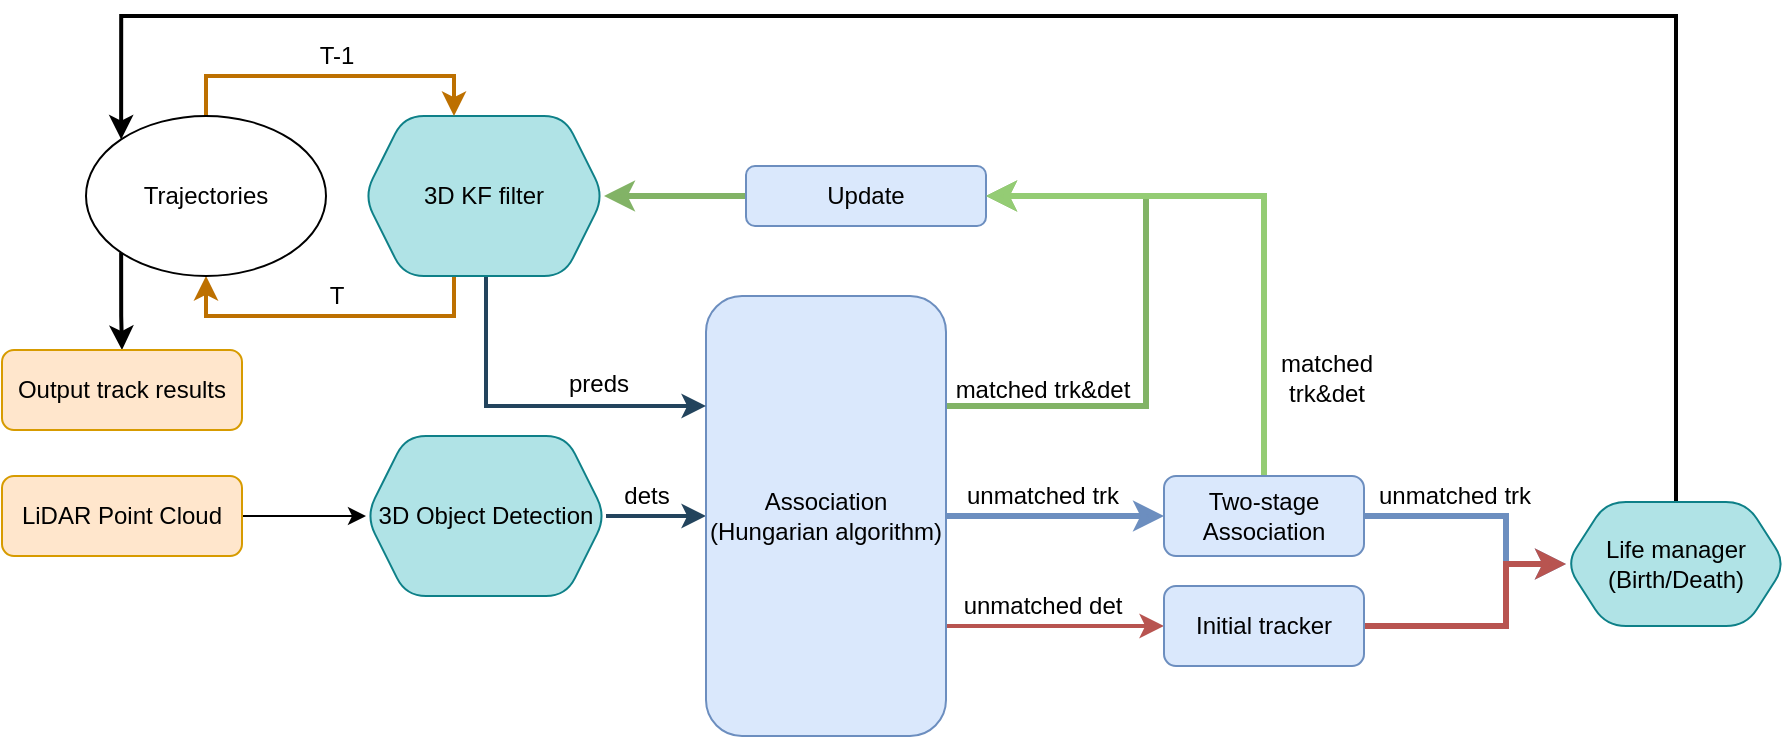 <mxfile version="16.2.4" type="github">
  <diagram id="C5RBs43oDa-KdzZeNtuy" name="Page-1">
    <mxGraphModel dx="1038" dy="531" grid="1" gridSize="10" guides="1" tooltips="1" connect="1" arrows="1" fold="1" page="1" pageScale="1" pageWidth="827" pageHeight="1169" math="0" shadow="0">
      <root>
        <mxCell id="WIyWlLk6GJQsqaUBKTNV-0" />
        <mxCell id="WIyWlLk6GJQsqaUBKTNV-1" parent="WIyWlLk6GJQsqaUBKTNV-0" />
        <mxCell id="XNZ87E2vgGM-sgGiQTWo-1" value="" style="edgeStyle=orthogonalEdgeStyle;rounded=0;orthogonalLoop=1;jettySize=auto;html=1;" edge="1" parent="WIyWlLk6GJQsqaUBKTNV-1" source="WIyWlLk6GJQsqaUBKTNV-3" target="XNZ87E2vgGM-sgGiQTWo-0">
          <mxGeometry relative="1" as="geometry" />
        </mxCell>
        <mxCell id="WIyWlLk6GJQsqaUBKTNV-3" value="LiDAR Point Cloud" style="rounded=1;whiteSpace=wrap;html=1;fontSize=12;glass=0;strokeWidth=1;shadow=0;fillColor=#ffe6cc;strokeColor=#d79b00;" parent="WIyWlLk6GJQsqaUBKTNV-1" vertex="1">
          <mxGeometry x="50" y="280" width="120" height="40" as="geometry" />
        </mxCell>
        <mxCell id="XNZ87E2vgGM-sgGiQTWo-3" value="" style="edgeStyle=orthogonalEdgeStyle;rounded=0;orthogonalLoop=1;jettySize=auto;html=1;strokeWidth=2;fillColor=#bac8d3;strokeColor=#23445d;" edge="1" parent="WIyWlLk6GJQsqaUBKTNV-1" source="XNZ87E2vgGM-sgGiQTWo-0" target="XNZ87E2vgGM-sgGiQTWo-2">
          <mxGeometry relative="1" as="geometry" />
        </mxCell>
        <mxCell id="XNZ87E2vgGM-sgGiQTWo-0" value="3D Object Detection" style="shape=hexagon;perimeter=hexagonPerimeter2;whiteSpace=wrap;html=1;fixedSize=1;rounded=1;glass=0;strokeWidth=1;shadow=0;fillColor=#b0e3e6;strokeColor=#0e8088;" vertex="1" parent="WIyWlLk6GJQsqaUBKTNV-1">
          <mxGeometry x="232" y="260" width="120" height="80" as="geometry" />
        </mxCell>
        <mxCell id="XNZ87E2vgGM-sgGiQTWo-5" style="edgeStyle=orthogonalEdgeStyle;rounded=0;orthogonalLoop=1;jettySize=auto;html=1;exitX=1;exitY=0.25;exitDx=0;exitDy=0;fillColor=#d5e8d4;strokeColor=#82b366;strokeWidth=3;entryX=1;entryY=0.5;entryDx=0;entryDy=0;" edge="1" parent="WIyWlLk6GJQsqaUBKTNV-1" source="XNZ87E2vgGM-sgGiQTWo-2" target="XNZ87E2vgGM-sgGiQTWo-19">
          <mxGeometry relative="1" as="geometry">
            <mxPoint x="642" y="245" as="targetPoint" />
            <Array as="points">
              <mxPoint x="622" y="245" />
              <mxPoint x="622" y="140" />
            </Array>
          </mxGeometry>
        </mxCell>
        <mxCell id="XNZ87E2vgGM-sgGiQTWo-6" style="edgeStyle=orthogonalEdgeStyle;rounded=0;orthogonalLoop=1;jettySize=auto;html=1;exitX=1;exitY=0.5;exitDx=0;exitDy=0;strokeWidth=3;fillColor=#dae8fc;strokeColor=#6c8ebf;entryX=0;entryY=0.5;entryDx=0;entryDy=0;" edge="1" parent="WIyWlLk6GJQsqaUBKTNV-1" source="XNZ87E2vgGM-sgGiQTWo-2" target="XNZ87E2vgGM-sgGiQTWo-21">
          <mxGeometry relative="1" as="geometry">
            <mxPoint x="632" y="300" as="targetPoint" />
          </mxGeometry>
        </mxCell>
        <mxCell id="XNZ87E2vgGM-sgGiQTWo-33" style="edgeStyle=orthogonalEdgeStyle;rounded=0;sketch=0;orthogonalLoop=1;jettySize=auto;html=1;exitX=1;exitY=0.75;exitDx=0;exitDy=0;entryX=0;entryY=0.5;entryDx=0;entryDy=0;shadow=0;strokeColor=#b85450;strokeWidth=2;fillColor=#f8cecc;" edge="1" parent="WIyWlLk6GJQsqaUBKTNV-1" source="XNZ87E2vgGM-sgGiQTWo-2" target="XNZ87E2vgGM-sgGiQTWo-22">
          <mxGeometry relative="1" as="geometry" />
        </mxCell>
        <mxCell id="XNZ87E2vgGM-sgGiQTWo-2" value="Association&lt;br&gt;(Hungarian algorithm)" style="whiteSpace=wrap;html=1;fillColor=#dae8fc;strokeColor=#6c8ebf;rounded=1;glass=0;strokeWidth=1;shadow=0;" vertex="1" parent="WIyWlLk6GJQsqaUBKTNV-1">
          <mxGeometry x="402" y="190" width="120" height="220" as="geometry" />
        </mxCell>
        <mxCell id="XNZ87E2vgGM-sgGiQTWo-8" value="matched trk&amp;amp;det" style="text;html=1;align=center;verticalAlign=middle;resizable=0;points=[];autosize=1;strokeColor=none;fillColor=none;" vertex="1" parent="WIyWlLk6GJQsqaUBKTNV-1">
          <mxGeometry x="520" y="227" width="100" height="20" as="geometry" />
        </mxCell>
        <mxCell id="XNZ87E2vgGM-sgGiQTWo-9" value="unmatched trk" style="text;html=1;align=center;verticalAlign=middle;resizable=0;points=[];autosize=1;strokeColor=none;fillColor=none;" vertex="1" parent="WIyWlLk6GJQsqaUBKTNV-1">
          <mxGeometry x="525" y="280" width="90" height="20" as="geometry" />
        </mxCell>
        <mxCell id="XNZ87E2vgGM-sgGiQTWo-10" value="unmatched det" style="text;html=1;align=center;verticalAlign=middle;resizable=0;points=[];autosize=1;strokeColor=none;fillColor=none;" vertex="1" parent="WIyWlLk6GJQsqaUBKTNV-1">
          <mxGeometry x="525" y="335" width="90" height="20" as="geometry" />
        </mxCell>
        <mxCell id="XNZ87E2vgGM-sgGiQTWo-13" value="dets" style="text;html=1;align=center;verticalAlign=middle;resizable=0;points=[];autosize=1;strokeColor=none;fillColor=none;" vertex="1" parent="WIyWlLk6GJQsqaUBKTNV-1">
          <mxGeometry x="352" y="280" width="40" height="20" as="geometry" />
        </mxCell>
        <mxCell id="XNZ87E2vgGM-sgGiQTWo-17" style="edgeStyle=orthogonalEdgeStyle;rounded=0;orthogonalLoop=1;jettySize=auto;html=1;entryX=0;entryY=0.25;entryDx=0;entryDy=0;strokeWidth=2;exitX=0.5;exitY=1;exitDx=0;exitDy=0;fillColor=#bac8d3;strokeColor=#23445d;" edge="1" parent="WIyWlLk6GJQsqaUBKTNV-1" source="XNZ87E2vgGM-sgGiQTWo-16" target="XNZ87E2vgGM-sgGiQTWo-2">
          <mxGeometry relative="1" as="geometry">
            <Array as="points">
              <mxPoint x="292" y="245" />
            </Array>
          </mxGeometry>
        </mxCell>
        <mxCell id="XNZ87E2vgGM-sgGiQTWo-29" style="edgeStyle=orthogonalEdgeStyle;rounded=0;sketch=0;orthogonalLoop=1;jettySize=auto;html=1;exitX=0.375;exitY=1;exitDx=0;exitDy=0;entryX=0.5;entryY=1;entryDx=0;entryDy=0;shadow=0;strokeColor=#BD7000;strokeWidth=2;fillColor=#f0a30a;" edge="1" parent="WIyWlLk6GJQsqaUBKTNV-1" source="XNZ87E2vgGM-sgGiQTWo-16" target="XNZ87E2vgGM-sgGiQTWo-25">
          <mxGeometry relative="1" as="geometry" />
        </mxCell>
        <mxCell id="XNZ87E2vgGM-sgGiQTWo-16" value="3D KF filter" style="shape=hexagon;perimeter=hexagonPerimeter2;whiteSpace=wrap;html=1;fixedSize=1;rounded=1;glass=0;strokeWidth=1;shadow=0;fillColor=#b0e3e6;strokeColor=#0e8088;" vertex="1" parent="WIyWlLk6GJQsqaUBKTNV-1">
          <mxGeometry x="231" y="100" width="120" height="80" as="geometry" />
        </mxCell>
        <mxCell id="XNZ87E2vgGM-sgGiQTWo-18" value="preds" style="text;html=1;align=center;verticalAlign=middle;resizable=0;points=[];autosize=1;strokeColor=none;fillColor=none;" vertex="1" parent="WIyWlLk6GJQsqaUBKTNV-1">
          <mxGeometry x="323" y="224" width="50" height="20" as="geometry" />
        </mxCell>
        <mxCell id="XNZ87E2vgGM-sgGiQTWo-20" style="edgeStyle=orthogonalEdgeStyle;rounded=0;orthogonalLoop=1;jettySize=auto;html=1;exitX=0;exitY=0.5;exitDx=0;exitDy=0;entryX=1;entryY=0.5;entryDx=0;entryDy=0;strokeWidth=3;fillColor=#d5e8d4;strokeColor=#82b366;" edge="1" parent="WIyWlLk6GJQsqaUBKTNV-1" source="XNZ87E2vgGM-sgGiQTWo-19" target="XNZ87E2vgGM-sgGiQTWo-16">
          <mxGeometry relative="1" as="geometry" />
        </mxCell>
        <mxCell id="XNZ87E2vgGM-sgGiQTWo-19" value="Update" style="rounded=1;whiteSpace=wrap;html=1;fillColor=#dae8fc;strokeColor=#6c8ebf;" vertex="1" parent="WIyWlLk6GJQsqaUBKTNV-1">
          <mxGeometry x="422" y="125" width="120" height="30" as="geometry" />
        </mxCell>
        <mxCell id="XNZ87E2vgGM-sgGiQTWo-23" style="edgeStyle=orthogonalEdgeStyle;rounded=0;orthogonalLoop=1;jettySize=auto;html=1;exitX=0.5;exitY=0;exitDx=0;exitDy=0;strokeWidth=3;fillColor=#d5e8d4;strokeColor=#94CC74;shadow=0;sketch=0;" edge="1" parent="WIyWlLk6GJQsqaUBKTNV-1" source="XNZ87E2vgGM-sgGiQTWo-21">
          <mxGeometry relative="1" as="geometry">
            <mxPoint x="542" y="140" as="targetPoint" />
            <Array as="points">
              <mxPoint x="681" y="140" />
            </Array>
          </mxGeometry>
        </mxCell>
        <mxCell id="XNZ87E2vgGM-sgGiQTWo-40" style="edgeStyle=orthogonalEdgeStyle;rounded=0;sketch=0;orthogonalLoop=1;jettySize=auto;html=1;shadow=0;strokeColor=#6c8ebf;strokeWidth=3;fillColor=#dae8fc;" edge="1" parent="WIyWlLk6GJQsqaUBKTNV-1" source="XNZ87E2vgGM-sgGiQTWo-21" target="XNZ87E2vgGM-sgGiQTWo-38">
          <mxGeometry relative="1" as="geometry">
            <Array as="points">
              <mxPoint x="802" y="300" />
              <mxPoint x="802" y="324" />
            </Array>
          </mxGeometry>
        </mxCell>
        <mxCell id="XNZ87E2vgGM-sgGiQTWo-21" value="Two-stage Association" style="rounded=1;whiteSpace=wrap;html=1;fillColor=#dae8fc;strokeColor=#6c8ebf;" vertex="1" parent="WIyWlLk6GJQsqaUBKTNV-1">
          <mxGeometry x="631" y="280" width="100" height="40" as="geometry" />
        </mxCell>
        <mxCell id="XNZ87E2vgGM-sgGiQTWo-41" style="edgeStyle=orthogonalEdgeStyle;rounded=0;sketch=0;orthogonalLoop=1;jettySize=auto;html=1;entryX=0;entryY=0.5;entryDx=0;entryDy=0;shadow=0;strokeColor=#b85450;strokeWidth=3;fillColor=#f8cecc;" edge="1" parent="WIyWlLk6GJQsqaUBKTNV-1" source="XNZ87E2vgGM-sgGiQTWo-22" target="XNZ87E2vgGM-sgGiQTWo-38">
          <mxGeometry relative="1" as="geometry">
            <Array as="points">
              <mxPoint x="802" y="355" />
              <mxPoint x="802" y="324" />
            </Array>
          </mxGeometry>
        </mxCell>
        <mxCell id="XNZ87E2vgGM-sgGiQTWo-22" value="Initial tracker" style="rounded=1;whiteSpace=wrap;html=1;fillColor=#dae8fc;strokeColor=#6c8ebf;" vertex="1" parent="WIyWlLk6GJQsqaUBKTNV-1">
          <mxGeometry x="631" y="335" width="100" height="40" as="geometry" />
        </mxCell>
        <mxCell id="XNZ87E2vgGM-sgGiQTWo-24" value="matched&lt;br&gt;trk&amp;amp;det" style="text;html=1;align=center;verticalAlign=middle;resizable=0;points=[];autosize=1;strokeColor=none;fillColor=none;" vertex="1" parent="WIyWlLk6GJQsqaUBKTNV-1">
          <mxGeometry x="682" y="216" width="60" height="30" as="geometry" />
        </mxCell>
        <mxCell id="XNZ87E2vgGM-sgGiQTWo-28" style="edgeStyle=orthogonalEdgeStyle;rounded=0;sketch=0;orthogonalLoop=1;jettySize=auto;html=1;exitX=0.5;exitY=0;exitDx=0;exitDy=0;entryX=0.375;entryY=0;entryDx=0;entryDy=0;shadow=0;strokeColor=#BD7000;strokeWidth=2;fillColor=#f0a30a;" edge="1" parent="WIyWlLk6GJQsqaUBKTNV-1" source="XNZ87E2vgGM-sgGiQTWo-25" target="XNZ87E2vgGM-sgGiQTWo-16">
          <mxGeometry relative="1" as="geometry" />
        </mxCell>
        <mxCell id="XNZ87E2vgGM-sgGiQTWo-45" style="edgeStyle=orthogonalEdgeStyle;rounded=0;sketch=0;orthogonalLoop=1;jettySize=auto;html=1;exitX=0;exitY=1;exitDx=0;exitDy=0;entryX=0.5;entryY=0;entryDx=0;entryDy=0;shadow=0;strokeWidth=2;" edge="1" parent="WIyWlLk6GJQsqaUBKTNV-1" source="XNZ87E2vgGM-sgGiQTWo-25" target="XNZ87E2vgGM-sgGiQTWo-43">
          <mxGeometry relative="1" as="geometry" />
        </mxCell>
        <mxCell id="XNZ87E2vgGM-sgGiQTWo-25" value="Trajectories" style="ellipse;whiteSpace=wrap;html=1;" vertex="1" parent="WIyWlLk6GJQsqaUBKTNV-1">
          <mxGeometry x="92" y="100" width="120" height="80" as="geometry" />
        </mxCell>
        <mxCell id="XNZ87E2vgGM-sgGiQTWo-30" value="T-1" style="text;html=1;align=center;verticalAlign=middle;resizable=0;points=[];autosize=1;strokeColor=none;fillColor=none;" vertex="1" parent="WIyWlLk6GJQsqaUBKTNV-1">
          <mxGeometry x="202" y="60" width="30" height="20" as="geometry" />
        </mxCell>
        <mxCell id="XNZ87E2vgGM-sgGiQTWo-31" value="T" style="text;html=1;align=center;verticalAlign=middle;resizable=0;points=[];autosize=1;strokeColor=none;fillColor=none;" vertex="1" parent="WIyWlLk6GJQsqaUBKTNV-1">
          <mxGeometry x="207" y="180" width="20" height="20" as="geometry" />
        </mxCell>
        <mxCell id="XNZ87E2vgGM-sgGiQTWo-35" value="unmatched trk" style="text;html=1;align=center;verticalAlign=middle;resizable=0;points=[];autosize=1;strokeColor=none;fillColor=none;" vertex="1" parent="WIyWlLk6GJQsqaUBKTNV-1">
          <mxGeometry x="731" y="280" width="90" height="20" as="geometry" />
        </mxCell>
        <mxCell id="XNZ87E2vgGM-sgGiQTWo-42" style="edgeStyle=orthogonalEdgeStyle;rounded=0;sketch=0;orthogonalLoop=1;jettySize=auto;html=1;exitX=0.5;exitY=0;exitDx=0;exitDy=0;entryX=0;entryY=0;entryDx=0;entryDy=0;shadow=0;strokeWidth=2;" edge="1" parent="WIyWlLk6GJQsqaUBKTNV-1" source="XNZ87E2vgGM-sgGiQTWo-38" target="XNZ87E2vgGM-sgGiQTWo-25">
          <mxGeometry relative="1" as="geometry">
            <Array as="points">
              <mxPoint x="887" y="50" />
              <mxPoint x="110" y="50" />
            </Array>
          </mxGeometry>
        </mxCell>
        <mxCell id="XNZ87E2vgGM-sgGiQTWo-38" value="Life manager&lt;br&gt;(Birth/Death)" style="shape=hexagon;perimeter=hexagonPerimeter2;whiteSpace=wrap;html=1;fixedSize=1;rounded=1;glass=0;strokeWidth=1;shadow=0;fillColor=#b0e3e6;strokeColor=#0e8088;" vertex="1" parent="WIyWlLk6GJQsqaUBKTNV-1">
          <mxGeometry x="832" y="293" width="110" height="62" as="geometry" />
        </mxCell>
        <mxCell id="XNZ87E2vgGM-sgGiQTWo-43" value="Output track results" style="rounded=1;whiteSpace=wrap;html=1;fontSize=12;glass=0;strokeWidth=1;shadow=0;fillColor=#ffe6cc;strokeColor=#d79b00;" vertex="1" parent="WIyWlLk6GJQsqaUBKTNV-1">
          <mxGeometry x="50" y="217" width="120" height="40" as="geometry" />
        </mxCell>
      </root>
    </mxGraphModel>
  </diagram>
</mxfile>
